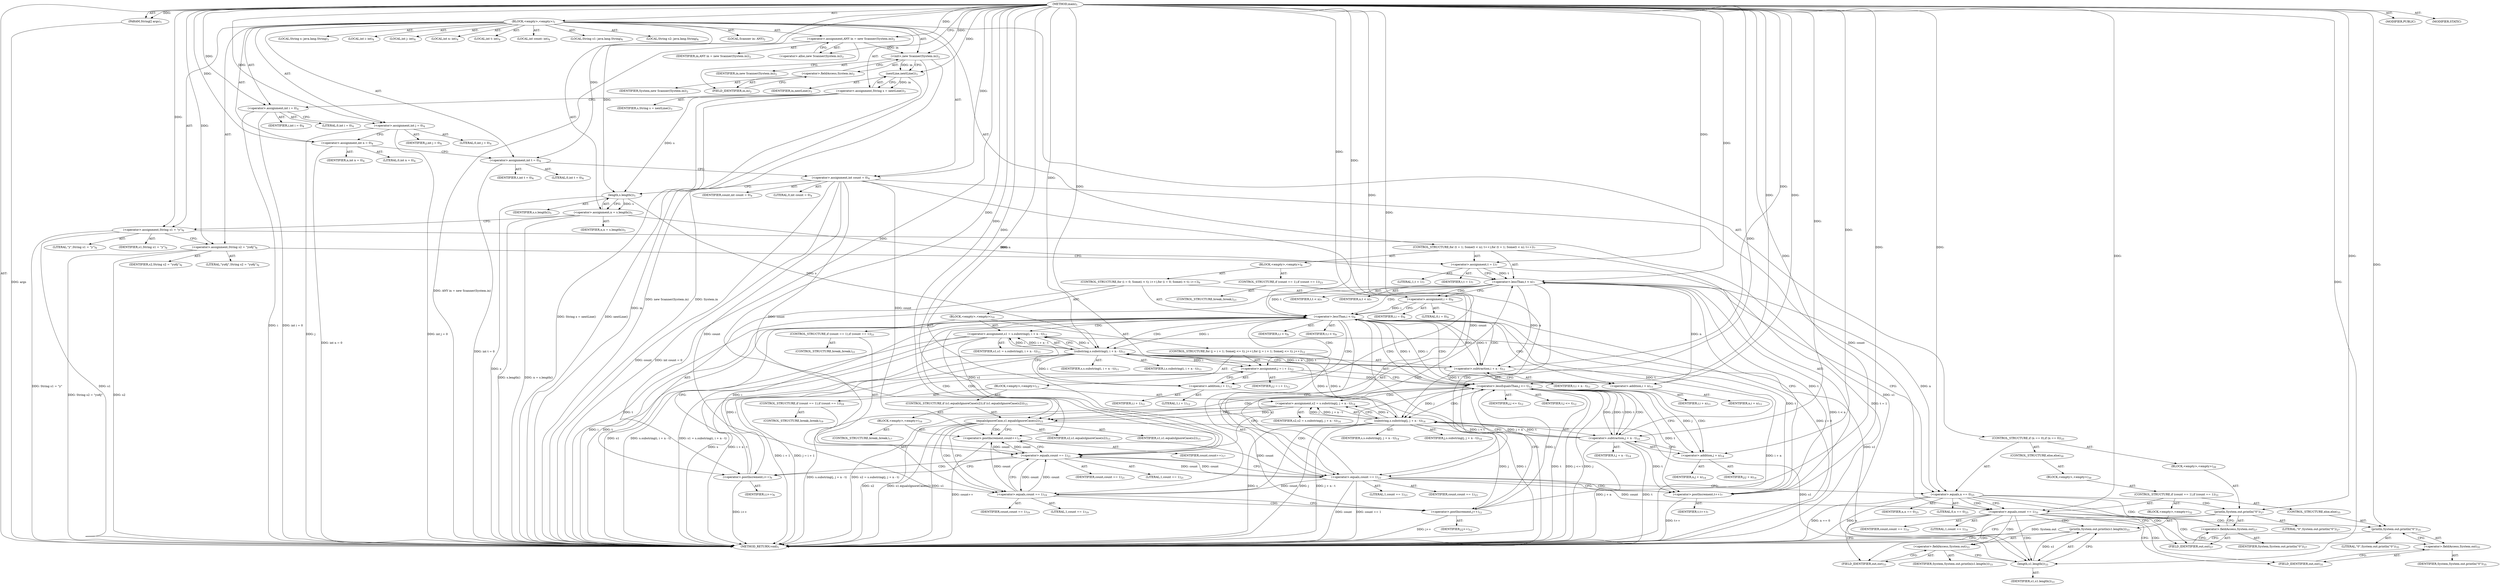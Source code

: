 digraph "main" {  
"19" [label = <(METHOD,main)<SUB>1</SUB>> ]
"20" [label = <(PARAM,String[] args)<SUB>1</SUB>> ]
"21" [label = <(BLOCK,&lt;empty&gt;,&lt;empty&gt;)<SUB>1</SUB>> ]
"4" [label = <(LOCAL,Scanner in: ANY)<SUB>2</SUB>> ]
"22" [label = <(&lt;operator&gt;.assignment,ANY in = new Scanner(System.in))<SUB>2</SUB>> ]
"23" [label = <(IDENTIFIER,in,ANY in = new Scanner(System.in))<SUB>2</SUB>> ]
"24" [label = <(&lt;operator&gt;.alloc,new Scanner(System.in))<SUB>2</SUB>> ]
"25" [label = <(&lt;init&gt;,new Scanner(System.in))<SUB>2</SUB>> ]
"3" [label = <(IDENTIFIER,in,new Scanner(System.in))<SUB>2</SUB>> ]
"26" [label = <(&lt;operator&gt;.fieldAccess,System.in)<SUB>2</SUB>> ]
"27" [label = <(IDENTIFIER,System,new Scanner(System.in))<SUB>2</SUB>> ]
"28" [label = <(FIELD_IDENTIFIER,in,in)<SUB>2</SUB>> ]
"29" [label = <(LOCAL,String s: java.lang.String)<SUB>3</SUB>> ]
"30" [label = <(&lt;operator&gt;.assignment,String s = nextLine())<SUB>3</SUB>> ]
"31" [label = <(IDENTIFIER,s,String s = nextLine())<SUB>3</SUB>> ]
"32" [label = <(nextLine,nextLine())<SUB>3</SUB>> ]
"33" [label = <(IDENTIFIER,in,nextLine())<SUB>3</SUB>> ]
"34" [label = <(LOCAL,int i: int)<SUB>4</SUB>> ]
"35" [label = <(LOCAL,int j: int)<SUB>4</SUB>> ]
"36" [label = <(LOCAL,int n: int)<SUB>4</SUB>> ]
"37" [label = <(LOCAL,int t: int)<SUB>4</SUB>> ]
"38" [label = <(LOCAL,int count: int)<SUB>4</SUB>> ]
"39" [label = <(&lt;operator&gt;.assignment,int i = 0)<SUB>4</SUB>> ]
"40" [label = <(IDENTIFIER,i,int i = 0)<SUB>4</SUB>> ]
"41" [label = <(LITERAL,0,int i = 0)<SUB>4</SUB>> ]
"42" [label = <(&lt;operator&gt;.assignment,int j = 0)<SUB>4</SUB>> ]
"43" [label = <(IDENTIFIER,j,int j = 0)<SUB>4</SUB>> ]
"44" [label = <(LITERAL,0,int j = 0)<SUB>4</SUB>> ]
"45" [label = <(&lt;operator&gt;.assignment,int n = 0)<SUB>4</SUB>> ]
"46" [label = <(IDENTIFIER,n,int n = 0)<SUB>4</SUB>> ]
"47" [label = <(LITERAL,0,int n = 0)<SUB>4</SUB>> ]
"48" [label = <(&lt;operator&gt;.assignment,int t = 0)<SUB>4</SUB>> ]
"49" [label = <(IDENTIFIER,t,int t = 0)<SUB>4</SUB>> ]
"50" [label = <(LITERAL,0,int t = 0)<SUB>4</SUB>> ]
"51" [label = <(&lt;operator&gt;.assignment,int count = 0)<SUB>4</SUB>> ]
"52" [label = <(IDENTIFIER,count,int count = 0)<SUB>4</SUB>> ]
"53" [label = <(LITERAL,0,int count = 0)<SUB>4</SUB>> ]
"54" [label = <(&lt;operator&gt;.assignment,n = s.length())<SUB>5</SUB>> ]
"55" [label = <(IDENTIFIER,n,n = s.length())<SUB>5</SUB>> ]
"56" [label = <(length,s.length())<SUB>5</SUB>> ]
"57" [label = <(IDENTIFIER,s,s.length())<SUB>5</SUB>> ]
"58" [label = <(LOCAL,String s1: java.lang.String)<SUB>6</SUB>> ]
"59" [label = <(LOCAL,String s2: java.lang.String)<SUB>6</SUB>> ]
"60" [label = <(&lt;operator&gt;.assignment,String s1 = &quot;y&quot;)<SUB>6</SUB>> ]
"61" [label = <(IDENTIFIER,s1,String s1 = &quot;y&quot;)<SUB>6</SUB>> ]
"62" [label = <(LITERAL,&quot;y&quot;,String s1 = &quot;y&quot;)<SUB>6</SUB>> ]
"63" [label = <(&lt;operator&gt;.assignment,String s2 = &quot;yu6j&quot;)<SUB>6</SUB>> ]
"64" [label = <(IDENTIFIER,s2,String s2 = &quot;yu6j&quot;)<SUB>6</SUB>> ]
"65" [label = <(LITERAL,&quot;yu6j&quot;,String s2 = &quot;yu6j&quot;)<SUB>6</SUB>> ]
"66" [label = <(CONTROL_STRUCTURE,for (t = 1; Some(t &lt; n); t++),for (t = 1; Some(t &lt; n); t++))<SUB>7</SUB>> ]
"67" [label = <(&lt;operator&gt;.assignment,t = 1)<SUB>7</SUB>> ]
"68" [label = <(IDENTIFIER,t,t = 1)<SUB>7</SUB>> ]
"69" [label = <(LITERAL,1,t = 1)<SUB>7</SUB>> ]
"70" [label = <(&lt;operator&gt;.lessThan,t &lt; n)<SUB>7</SUB>> ]
"71" [label = <(IDENTIFIER,t,t &lt; n)<SUB>7</SUB>> ]
"72" [label = <(IDENTIFIER,n,t &lt; n)<SUB>7</SUB>> ]
"73" [label = <(&lt;operator&gt;.postIncrement,t++)<SUB>7</SUB>> ]
"74" [label = <(IDENTIFIER,t,t++)<SUB>7</SUB>> ]
"75" [label = <(BLOCK,&lt;empty&gt;,&lt;empty&gt;)<SUB>8</SUB>> ]
"76" [label = <(CONTROL_STRUCTURE,for (i = 0; Some(i &lt; t); i++),for (i = 0; Some(i &lt; t); i++))<SUB>9</SUB>> ]
"77" [label = <(&lt;operator&gt;.assignment,i = 0)<SUB>9</SUB>> ]
"78" [label = <(IDENTIFIER,i,i = 0)<SUB>9</SUB>> ]
"79" [label = <(LITERAL,0,i = 0)<SUB>9</SUB>> ]
"80" [label = <(&lt;operator&gt;.lessThan,i &lt; t)<SUB>9</SUB>> ]
"81" [label = <(IDENTIFIER,i,i &lt; t)<SUB>9</SUB>> ]
"82" [label = <(IDENTIFIER,t,i &lt; t)<SUB>9</SUB>> ]
"83" [label = <(&lt;operator&gt;.postIncrement,i++)<SUB>9</SUB>> ]
"84" [label = <(IDENTIFIER,i,i++)<SUB>9</SUB>> ]
"85" [label = <(BLOCK,&lt;empty&gt;,&lt;empty&gt;)<SUB>10</SUB>> ]
"86" [label = <(&lt;operator&gt;.assignment,s1 = s.substring(i, i + n - t))<SUB>11</SUB>> ]
"87" [label = <(IDENTIFIER,s1,s1 = s.substring(i, i + n - t))<SUB>11</SUB>> ]
"88" [label = <(substring,s.substring(i, i + n - t))<SUB>11</SUB>> ]
"89" [label = <(IDENTIFIER,s,s.substring(i, i + n - t))<SUB>11</SUB>> ]
"90" [label = <(IDENTIFIER,i,s.substring(i, i + n - t))<SUB>11</SUB>> ]
"91" [label = <(&lt;operator&gt;.subtraction,i + n - t)<SUB>11</SUB>> ]
"92" [label = <(&lt;operator&gt;.addition,i + n)<SUB>11</SUB>> ]
"93" [label = <(IDENTIFIER,i,i + n)<SUB>11</SUB>> ]
"94" [label = <(IDENTIFIER,n,i + n)<SUB>11</SUB>> ]
"95" [label = <(IDENTIFIER,t,i + n - t)<SUB>11</SUB>> ]
"96" [label = <(CONTROL_STRUCTURE,for (j = i + 1; Some(j &lt;= t); j++),for (j = i + 1; Some(j &lt;= t); j++))<SUB>12</SUB>> ]
"97" [label = <(&lt;operator&gt;.assignment,j = i + 1)<SUB>12</SUB>> ]
"98" [label = <(IDENTIFIER,j,j = i + 1)<SUB>12</SUB>> ]
"99" [label = <(&lt;operator&gt;.addition,i + 1)<SUB>12</SUB>> ]
"100" [label = <(IDENTIFIER,i,i + 1)<SUB>12</SUB>> ]
"101" [label = <(LITERAL,1,i + 1)<SUB>12</SUB>> ]
"102" [label = <(&lt;operator&gt;.lessEqualsThan,j &lt;= t)<SUB>12</SUB>> ]
"103" [label = <(IDENTIFIER,j,j &lt;= t)<SUB>12</SUB>> ]
"104" [label = <(IDENTIFIER,t,j &lt;= t)<SUB>12</SUB>> ]
"105" [label = <(&lt;operator&gt;.postIncrement,j++)<SUB>12</SUB>> ]
"106" [label = <(IDENTIFIER,j,j++)<SUB>12</SUB>> ]
"107" [label = <(BLOCK,&lt;empty&gt;,&lt;empty&gt;)<SUB>13</SUB>> ]
"108" [label = <(&lt;operator&gt;.assignment,s2 = s.substring(j, j + n - t))<SUB>14</SUB>> ]
"109" [label = <(IDENTIFIER,s2,s2 = s.substring(j, j + n - t))<SUB>14</SUB>> ]
"110" [label = <(substring,s.substring(j, j + n - t))<SUB>14</SUB>> ]
"111" [label = <(IDENTIFIER,s,s.substring(j, j + n - t))<SUB>14</SUB>> ]
"112" [label = <(IDENTIFIER,j,s.substring(j, j + n - t))<SUB>14</SUB>> ]
"113" [label = <(&lt;operator&gt;.subtraction,j + n - t)<SUB>14</SUB>> ]
"114" [label = <(&lt;operator&gt;.addition,j + n)<SUB>14</SUB>> ]
"115" [label = <(IDENTIFIER,j,j + n)<SUB>14</SUB>> ]
"116" [label = <(IDENTIFIER,n,j + n)<SUB>14</SUB>> ]
"117" [label = <(IDENTIFIER,t,j + n - t)<SUB>14</SUB>> ]
"118" [label = <(CONTROL_STRUCTURE,if (s1.equalsIgnoreCase(s2)),if (s1.equalsIgnoreCase(s2)))<SUB>15</SUB>> ]
"119" [label = <(equalsIgnoreCase,s1.equalsIgnoreCase(s2))<SUB>15</SUB>> ]
"120" [label = <(IDENTIFIER,s1,s1.equalsIgnoreCase(s2))<SUB>15</SUB>> ]
"121" [label = <(IDENTIFIER,s2,s1.equalsIgnoreCase(s2))<SUB>15</SUB>> ]
"122" [label = <(BLOCK,&lt;empty&gt;,&lt;empty&gt;)<SUB>16</SUB>> ]
"123" [label = <(&lt;operator&gt;.postIncrement,count++)<SUB>17</SUB>> ]
"124" [label = <(IDENTIFIER,count,count++)<SUB>17</SUB>> ]
"125" [label = <(CONTROL_STRUCTURE,break;,break;)<SUB>17</SUB>> ]
"126" [label = <(CONTROL_STRUCTURE,if (count == 1),if (count == 1))<SUB>19</SUB>> ]
"127" [label = <(&lt;operator&gt;.equals,count == 1)<SUB>19</SUB>> ]
"128" [label = <(IDENTIFIER,count,count == 1)<SUB>19</SUB>> ]
"129" [label = <(LITERAL,1,count == 1)<SUB>19</SUB>> ]
"130" [label = <(CONTROL_STRUCTURE,break;,break;)<SUB>19</SUB>> ]
"131" [label = <(CONTROL_STRUCTURE,if (count == 1),if (count == 1))<SUB>21</SUB>> ]
"132" [label = <(&lt;operator&gt;.equals,count == 1)<SUB>21</SUB>> ]
"133" [label = <(IDENTIFIER,count,count == 1)<SUB>21</SUB>> ]
"134" [label = <(LITERAL,1,count == 1)<SUB>21</SUB>> ]
"135" [label = <(CONTROL_STRUCTURE,break;,break;)<SUB>21</SUB>> ]
"136" [label = <(CONTROL_STRUCTURE,if (count == 1),if (count == 1))<SUB>23</SUB>> ]
"137" [label = <(&lt;operator&gt;.equals,count == 1)<SUB>23</SUB>> ]
"138" [label = <(IDENTIFIER,count,count == 1)<SUB>23</SUB>> ]
"139" [label = <(LITERAL,1,count == 1)<SUB>23</SUB>> ]
"140" [label = <(CONTROL_STRUCTURE,break;,break;)<SUB>23</SUB>> ]
"141" [label = <(CONTROL_STRUCTURE,if (n == 0),if (n == 0))<SUB>25</SUB>> ]
"142" [label = <(&lt;operator&gt;.equals,n == 0)<SUB>25</SUB>> ]
"143" [label = <(IDENTIFIER,n,n == 0)<SUB>25</SUB>> ]
"144" [label = <(LITERAL,0,n == 0)<SUB>25</SUB>> ]
"145" [label = <(BLOCK,&lt;empty&gt;,&lt;empty&gt;)<SUB>26</SUB>> ]
"146" [label = <(println,System.out.println(&quot;0&quot;))<SUB>27</SUB>> ]
"147" [label = <(&lt;operator&gt;.fieldAccess,System.out)<SUB>27</SUB>> ]
"148" [label = <(IDENTIFIER,System,System.out.println(&quot;0&quot;))<SUB>27</SUB>> ]
"149" [label = <(FIELD_IDENTIFIER,out,out)<SUB>27</SUB>> ]
"150" [label = <(LITERAL,&quot;0&quot;,System.out.println(&quot;0&quot;))<SUB>27</SUB>> ]
"151" [label = <(CONTROL_STRUCTURE,else,else)<SUB>30</SUB>> ]
"152" [label = <(BLOCK,&lt;empty&gt;,&lt;empty&gt;)<SUB>30</SUB>> ]
"153" [label = <(CONTROL_STRUCTURE,if (count == 1),if (count == 1))<SUB>31</SUB>> ]
"154" [label = <(&lt;operator&gt;.equals,count == 1)<SUB>31</SUB>> ]
"155" [label = <(IDENTIFIER,count,count == 1)<SUB>31</SUB>> ]
"156" [label = <(LITERAL,1,count == 1)<SUB>31</SUB>> ]
"157" [label = <(BLOCK,&lt;empty&gt;,&lt;empty&gt;)<SUB>32</SUB>> ]
"158" [label = <(println,System.out.println(s1.length()))<SUB>33</SUB>> ]
"159" [label = <(&lt;operator&gt;.fieldAccess,System.out)<SUB>33</SUB>> ]
"160" [label = <(IDENTIFIER,System,System.out.println(s1.length()))<SUB>33</SUB>> ]
"161" [label = <(FIELD_IDENTIFIER,out,out)<SUB>33</SUB>> ]
"162" [label = <(length,s1.length())<SUB>33</SUB>> ]
"163" [label = <(IDENTIFIER,s1,s1.length())<SUB>33</SUB>> ]
"164" [label = <(CONTROL_STRUCTURE,else,else)<SUB>35</SUB>> ]
"165" [label = <(println,System.out.println(&quot;0&quot;))<SUB>35</SUB>> ]
"166" [label = <(&lt;operator&gt;.fieldAccess,System.out)<SUB>35</SUB>> ]
"167" [label = <(IDENTIFIER,System,System.out.println(&quot;0&quot;))<SUB>35</SUB>> ]
"168" [label = <(FIELD_IDENTIFIER,out,out)<SUB>35</SUB>> ]
"169" [label = <(LITERAL,&quot;0&quot;,System.out.println(&quot;0&quot;))<SUB>35</SUB>> ]
"170" [label = <(MODIFIER,PUBLIC)> ]
"171" [label = <(MODIFIER,STATIC)> ]
"172" [label = <(METHOD_RETURN,void)<SUB>1</SUB>> ]
  "19" -> "20"  [ label = "AST: "] 
  "19" -> "21"  [ label = "AST: "] 
  "19" -> "170"  [ label = "AST: "] 
  "19" -> "171"  [ label = "AST: "] 
  "19" -> "172"  [ label = "AST: "] 
  "21" -> "4"  [ label = "AST: "] 
  "21" -> "22"  [ label = "AST: "] 
  "21" -> "25"  [ label = "AST: "] 
  "21" -> "29"  [ label = "AST: "] 
  "21" -> "30"  [ label = "AST: "] 
  "21" -> "34"  [ label = "AST: "] 
  "21" -> "35"  [ label = "AST: "] 
  "21" -> "36"  [ label = "AST: "] 
  "21" -> "37"  [ label = "AST: "] 
  "21" -> "38"  [ label = "AST: "] 
  "21" -> "39"  [ label = "AST: "] 
  "21" -> "42"  [ label = "AST: "] 
  "21" -> "45"  [ label = "AST: "] 
  "21" -> "48"  [ label = "AST: "] 
  "21" -> "51"  [ label = "AST: "] 
  "21" -> "54"  [ label = "AST: "] 
  "21" -> "58"  [ label = "AST: "] 
  "21" -> "59"  [ label = "AST: "] 
  "21" -> "60"  [ label = "AST: "] 
  "21" -> "63"  [ label = "AST: "] 
  "21" -> "66"  [ label = "AST: "] 
  "21" -> "141"  [ label = "AST: "] 
  "22" -> "23"  [ label = "AST: "] 
  "22" -> "24"  [ label = "AST: "] 
  "25" -> "3"  [ label = "AST: "] 
  "25" -> "26"  [ label = "AST: "] 
  "26" -> "27"  [ label = "AST: "] 
  "26" -> "28"  [ label = "AST: "] 
  "30" -> "31"  [ label = "AST: "] 
  "30" -> "32"  [ label = "AST: "] 
  "32" -> "33"  [ label = "AST: "] 
  "39" -> "40"  [ label = "AST: "] 
  "39" -> "41"  [ label = "AST: "] 
  "42" -> "43"  [ label = "AST: "] 
  "42" -> "44"  [ label = "AST: "] 
  "45" -> "46"  [ label = "AST: "] 
  "45" -> "47"  [ label = "AST: "] 
  "48" -> "49"  [ label = "AST: "] 
  "48" -> "50"  [ label = "AST: "] 
  "51" -> "52"  [ label = "AST: "] 
  "51" -> "53"  [ label = "AST: "] 
  "54" -> "55"  [ label = "AST: "] 
  "54" -> "56"  [ label = "AST: "] 
  "56" -> "57"  [ label = "AST: "] 
  "60" -> "61"  [ label = "AST: "] 
  "60" -> "62"  [ label = "AST: "] 
  "63" -> "64"  [ label = "AST: "] 
  "63" -> "65"  [ label = "AST: "] 
  "66" -> "67"  [ label = "AST: "] 
  "66" -> "70"  [ label = "AST: "] 
  "66" -> "73"  [ label = "AST: "] 
  "66" -> "75"  [ label = "AST: "] 
  "67" -> "68"  [ label = "AST: "] 
  "67" -> "69"  [ label = "AST: "] 
  "70" -> "71"  [ label = "AST: "] 
  "70" -> "72"  [ label = "AST: "] 
  "73" -> "74"  [ label = "AST: "] 
  "75" -> "76"  [ label = "AST: "] 
  "75" -> "136"  [ label = "AST: "] 
  "76" -> "77"  [ label = "AST: "] 
  "76" -> "80"  [ label = "AST: "] 
  "76" -> "83"  [ label = "AST: "] 
  "76" -> "85"  [ label = "AST: "] 
  "77" -> "78"  [ label = "AST: "] 
  "77" -> "79"  [ label = "AST: "] 
  "80" -> "81"  [ label = "AST: "] 
  "80" -> "82"  [ label = "AST: "] 
  "83" -> "84"  [ label = "AST: "] 
  "85" -> "86"  [ label = "AST: "] 
  "85" -> "96"  [ label = "AST: "] 
  "85" -> "131"  [ label = "AST: "] 
  "86" -> "87"  [ label = "AST: "] 
  "86" -> "88"  [ label = "AST: "] 
  "88" -> "89"  [ label = "AST: "] 
  "88" -> "90"  [ label = "AST: "] 
  "88" -> "91"  [ label = "AST: "] 
  "91" -> "92"  [ label = "AST: "] 
  "91" -> "95"  [ label = "AST: "] 
  "92" -> "93"  [ label = "AST: "] 
  "92" -> "94"  [ label = "AST: "] 
  "96" -> "97"  [ label = "AST: "] 
  "96" -> "102"  [ label = "AST: "] 
  "96" -> "105"  [ label = "AST: "] 
  "96" -> "107"  [ label = "AST: "] 
  "97" -> "98"  [ label = "AST: "] 
  "97" -> "99"  [ label = "AST: "] 
  "99" -> "100"  [ label = "AST: "] 
  "99" -> "101"  [ label = "AST: "] 
  "102" -> "103"  [ label = "AST: "] 
  "102" -> "104"  [ label = "AST: "] 
  "105" -> "106"  [ label = "AST: "] 
  "107" -> "108"  [ label = "AST: "] 
  "107" -> "118"  [ label = "AST: "] 
  "107" -> "126"  [ label = "AST: "] 
  "108" -> "109"  [ label = "AST: "] 
  "108" -> "110"  [ label = "AST: "] 
  "110" -> "111"  [ label = "AST: "] 
  "110" -> "112"  [ label = "AST: "] 
  "110" -> "113"  [ label = "AST: "] 
  "113" -> "114"  [ label = "AST: "] 
  "113" -> "117"  [ label = "AST: "] 
  "114" -> "115"  [ label = "AST: "] 
  "114" -> "116"  [ label = "AST: "] 
  "118" -> "119"  [ label = "AST: "] 
  "118" -> "122"  [ label = "AST: "] 
  "119" -> "120"  [ label = "AST: "] 
  "119" -> "121"  [ label = "AST: "] 
  "122" -> "123"  [ label = "AST: "] 
  "122" -> "125"  [ label = "AST: "] 
  "123" -> "124"  [ label = "AST: "] 
  "126" -> "127"  [ label = "AST: "] 
  "126" -> "130"  [ label = "AST: "] 
  "127" -> "128"  [ label = "AST: "] 
  "127" -> "129"  [ label = "AST: "] 
  "131" -> "132"  [ label = "AST: "] 
  "131" -> "135"  [ label = "AST: "] 
  "132" -> "133"  [ label = "AST: "] 
  "132" -> "134"  [ label = "AST: "] 
  "136" -> "137"  [ label = "AST: "] 
  "136" -> "140"  [ label = "AST: "] 
  "137" -> "138"  [ label = "AST: "] 
  "137" -> "139"  [ label = "AST: "] 
  "141" -> "142"  [ label = "AST: "] 
  "141" -> "145"  [ label = "AST: "] 
  "141" -> "151"  [ label = "AST: "] 
  "142" -> "143"  [ label = "AST: "] 
  "142" -> "144"  [ label = "AST: "] 
  "145" -> "146"  [ label = "AST: "] 
  "146" -> "147"  [ label = "AST: "] 
  "146" -> "150"  [ label = "AST: "] 
  "147" -> "148"  [ label = "AST: "] 
  "147" -> "149"  [ label = "AST: "] 
  "151" -> "152"  [ label = "AST: "] 
  "152" -> "153"  [ label = "AST: "] 
  "153" -> "154"  [ label = "AST: "] 
  "153" -> "157"  [ label = "AST: "] 
  "153" -> "164"  [ label = "AST: "] 
  "154" -> "155"  [ label = "AST: "] 
  "154" -> "156"  [ label = "AST: "] 
  "157" -> "158"  [ label = "AST: "] 
  "158" -> "159"  [ label = "AST: "] 
  "158" -> "162"  [ label = "AST: "] 
  "159" -> "160"  [ label = "AST: "] 
  "159" -> "161"  [ label = "AST: "] 
  "162" -> "163"  [ label = "AST: "] 
  "164" -> "165"  [ label = "AST: "] 
  "165" -> "166"  [ label = "AST: "] 
  "165" -> "169"  [ label = "AST: "] 
  "166" -> "167"  [ label = "AST: "] 
  "166" -> "168"  [ label = "AST: "] 
  "22" -> "28"  [ label = "CFG: "] 
  "25" -> "32"  [ label = "CFG: "] 
  "30" -> "39"  [ label = "CFG: "] 
  "39" -> "42"  [ label = "CFG: "] 
  "42" -> "45"  [ label = "CFG: "] 
  "45" -> "48"  [ label = "CFG: "] 
  "48" -> "51"  [ label = "CFG: "] 
  "51" -> "56"  [ label = "CFG: "] 
  "54" -> "60"  [ label = "CFG: "] 
  "60" -> "63"  [ label = "CFG: "] 
  "63" -> "67"  [ label = "CFG: "] 
  "24" -> "22"  [ label = "CFG: "] 
  "26" -> "25"  [ label = "CFG: "] 
  "32" -> "30"  [ label = "CFG: "] 
  "56" -> "54"  [ label = "CFG: "] 
  "67" -> "70"  [ label = "CFG: "] 
  "70" -> "77"  [ label = "CFG: "] 
  "70" -> "142"  [ label = "CFG: "] 
  "73" -> "70"  [ label = "CFG: "] 
  "142" -> "149"  [ label = "CFG: "] 
  "142" -> "154"  [ label = "CFG: "] 
  "28" -> "26"  [ label = "CFG: "] 
  "146" -> "172"  [ label = "CFG: "] 
  "77" -> "80"  [ label = "CFG: "] 
  "80" -> "92"  [ label = "CFG: "] 
  "80" -> "137"  [ label = "CFG: "] 
  "83" -> "80"  [ label = "CFG: "] 
  "137" -> "142"  [ label = "CFG: "] 
  "137" -> "73"  [ label = "CFG: "] 
  "147" -> "146"  [ label = "CFG: "] 
  "86" -> "99"  [ label = "CFG: "] 
  "149" -> "147"  [ label = "CFG: "] 
  "154" -> "161"  [ label = "CFG: "] 
  "154" -> "168"  [ label = "CFG: "] 
  "88" -> "86"  [ label = "CFG: "] 
  "97" -> "102"  [ label = "CFG: "] 
  "102" -> "114"  [ label = "CFG: "] 
  "102" -> "132"  [ label = "CFG: "] 
  "105" -> "102"  [ label = "CFG: "] 
  "132" -> "137"  [ label = "CFG: "] 
  "132" -> "83"  [ label = "CFG: "] 
  "158" -> "172"  [ label = "CFG: "] 
  "165" -> "172"  [ label = "CFG: "] 
  "91" -> "88"  [ label = "CFG: "] 
  "99" -> "97"  [ label = "CFG: "] 
  "108" -> "119"  [ label = "CFG: "] 
  "159" -> "162"  [ label = "CFG: "] 
  "162" -> "158"  [ label = "CFG: "] 
  "166" -> "165"  [ label = "CFG: "] 
  "92" -> "91"  [ label = "CFG: "] 
  "110" -> "108"  [ label = "CFG: "] 
  "119" -> "123"  [ label = "CFG: "] 
  "119" -> "127"  [ label = "CFG: "] 
  "127" -> "132"  [ label = "CFG: "] 
  "127" -> "105"  [ label = "CFG: "] 
  "161" -> "159"  [ label = "CFG: "] 
  "168" -> "166"  [ label = "CFG: "] 
  "113" -> "110"  [ label = "CFG: "] 
  "123" -> "132"  [ label = "CFG: "] 
  "114" -> "113"  [ label = "CFG: "] 
  "19" -> "24"  [ label = "CFG: "] 
  "20" -> "172"  [ label = "DDG: args"] 
  "22" -> "172"  [ label = "DDG: ANY in = new Scanner(System.in)"] 
  "25" -> "172"  [ label = "DDG: System.in"] 
  "25" -> "172"  [ label = "DDG: new Scanner(System.in)"] 
  "32" -> "172"  [ label = "DDG: in"] 
  "30" -> "172"  [ label = "DDG: nextLine()"] 
  "30" -> "172"  [ label = "DDG: String s = nextLine()"] 
  "39" -> "172"  [ label = "DDG: i"] 
  "39" -> "172"  [ label = "DDG: int i = 0"] 
  "42" -> "172"  [ label = "DDG: j"] 
  "42" -> "172"  [ label = "DDG: int j = 0"] 
  "45" -> "172"  [ label = "DDG: int n = 0"] 
  "48" -> "172"  [ label = "DDG: int t = 0"] 
  "51" -> "172"  [ label = "DDG: count"] 
  "51" -> "172"  [ label = "DDG: int count = 0"] 
  "56" -> "172"  [ label = "DDG: s"] 
  "54" -> "172"  [ label = "DDG: s.length()"] 
  "54" -> "172"  [ label = "DDG: n = s.length()"] 
  "60" -> "172"  [ label = "DDG: s1"] 
  "60" -> "172"  [ label = "DDG: String s1 = &quot;y&quot;"] 
  "63" -> "172"  [ label = "DDG: s2"] 
  "63" -> "172"  [ label = "DDG: String s2 = &quot;yu6j&quot;"] 
  "67" -> "172"  [ label = "DDG: t = 1"] 
  "70" -> "172"  [ label = "DDG: t"] 
  "70" -> "172"  [ label = "DDG: t &lt; n"] 
  "77" -> "172"  [ label = "DDG: i = 0"] 
  "80" -> "172"  [ label = "DDG: i"] 
  "80" -> "172"  [ label = "DDG: t"] 
  "80" -> "172"  [ label = "DDG: i &lt; t"] 
  "86" -> "172"  [ label = "DDG: s1"] 
  "88" -> "172"  [ label = "DDG: s"] 
  "91" -> "172"  [ label = "DDG: i + n"] 
  "88" -> "172"  [ label = "DDG: i + n - t"] 
  "86" -> "172"  [ label = "DDG: s.substring(i, i + n - t)"] 
  "86" -> "172"  [ label = "DDG: s1 = s.substring(i, i + n - t)"] 
  "99" -> "172"  [ label = "DDG: i"] 
  "97" -> "172"  [ label = "DDG: i + 1"] 
  "97" -> "172"  [ label = "DDG: j = i + 1"] 
  "102" -> "172"  [ label = "DDG: j"] 
  "102" -> "172"  [ label = "DDG: t"] 
  "102" -> "172"  [ label = "DDG: j &lt;= t"] 
  "110" -> "172"  [ label = "DDG: s"] 
  "110" -> "172"  [ label = "DDG: j"] 
  "113" -> "172"  [ label = "DDG: j + n"] 
  "113" -> "172"  [ label = "DDG: t"] 
  "110" -> "172"  [ label = "DDG: j + n - t"] 
  "108" -> "172"  [ label = "DDG: s.substring(j, j + n - t)"] 
  "108" -> "172"  [ label = "DDG: s2 = s.substring(j, j + n - t)"] 
  "119" -> "172"  [ label = "DDG: s1"] 
  "119" -> "172"  [ label = "DDG: s2"] 
  "119" -> "172"  [ label = "DDG: s1.equalsIgnoreCase(s2)"] 
  "105" -> "172"  [ label = "DDG: j++"] 
  "123" -> "172"  [ label = "DDG: count++"] 
  "83" -> "172"  [ label = "DDG: i++"] 
  "137" -> "172"  [ label = "DDG: count"] 
  "137" -> "172"  [ label = "DDG: count == 1"] 
  "73" -> "172"  [ label = "DDG: t++"] 
  "142" -> "172"  [ label = "DDG: n"] 
  "142" -> "172"  [ label = "DDG: n == 0"] 
  "146" -> "172"  [ label = "DDG: System.out"] 
  "19" -> "20"  [ label = "DDG: "] 
  "19" -> "22"  [ label = "DDG: "] 
  "32" -> "30"  [ label = "DDG: in"] 
  "19" -> "39"  [ label = "DDG: "] 
  "19" -> "42"  [ label = "DDG: "] 
  "19" -> "45"  [ label = "DDG: "] 
  "19" -> "48"  [ label = "DDG: "] 
  "19" -> "51"  [ label = "DDG: "] 
  "56" -> "54"  [ label = "DDG: s"] 
  "19" -> "60"  [ label = "DDG: "] 
  "19" -> "63"  [ label = "DDG: "] 
  "22" -> "25"  [ label = "DDG: in"] 
  "19" -> "25"  [ label = "DDG: "] 
  "19" -> "67"  [ label = "DDG: "] 
  "25" -> "32"  [ label = "DDG: in"] 
  "19" -> "32"  [ label = "DDG: "] 
  "30" -> "56"  [ label = "DDG: s"] 
  "19" -> "56"  [ label = "DDG: "] 
  "67" -> "70"  [ label = "DDG: t"] 
  "73" -> "70"  [ label = "DDG: t"] 
  "19" -> "70"  [ label = "DDG: "] 
  "54" -> "70"  [ label = "DDG: n"] 
  "80" -> "73"  [ label = "DDG: t"] 
  "102" -> "73"  [ label = "DDG: t"] 
  "113" -> "73"  [ label = "DDG: t"] 
  "19" -> "73"  [ label = "DDG: "] 
  "70" -> "142"  [ label = "DDG: n"] 
  "19" -> "142"  [ label = "DDG: "] 
  "19" -> "77"  [ label = "DDG: "] 
  "19" -> "146"  [ label = "DDG: "] 
  "77" -> "80"  [ label = "DDG: i"] 
  "83" -> "80"  [ label = "DDG: i"] 
  "19" -> "80"  [ label = "DDG: "] 
  "70" -> "80"  [ label = "DDG: t"] 
  "102" -> "80"  [ label = "DDG: t"] 
  "113" -> "80"  [ label = "DDG: t"] 
  "19" -> "83"  [ label = "DDG: "] 
  "88" -> "83"  [ label = "DDG: i"] 
  "88" -> "86"  [ label = "DDG: s"] 
  "88" -> "86"  [ label = "DDG: i"] 
  "88" -> "86"  [ label = "DDG: i + n - t"] 
  "51" -> "137"  [ label = "DDG: count"] 
  "132" -> "137"  [ label = "DDG: count"] 
  "19" -> "137"  [ label = "DDG: "] 
  "88" -> "97"  [ label = "DDG: i"] 
  "19" -> "97"  [ label = "DDG: "] 
  "51" -> "154"  [ label = "DDG: count"] 
  "137" -> "154"  [ label = "DDG: count"] 
  "19" -> "154"  [ label = "DDG: "] 
  "56" -> "88"  [ label = "DDG: s"] 
  "110" -> "88"  [ label = "DDG: s"] 
  "19" -> "88"  [ label = "DDG: "] 
  "80" -> "88"  [ label = "DDG: i"] 
  "91" -> "88"  [ label = "DDG: i + n"] 
  "91" -> "88"  [ label = "DDG: t"] 
  "97" -> "102"  [ label = "DDG: j"] 
  "105" -> "102"  [ label = "DDG: j"] 
  "19" -> "102"  [ label = "DDG: "] 
  "91" -> "102"  [ label = "DDG: t"] 
  "113" -> "102"  [ label = "DDG: t"] 
  "110" -> "105"  [ label = "DDG: j"] 
  "19" -> "105"  [ label = "DDG: "] 
  "110" -> "108"  [ label = "DDG: s"] 
  "110" -> "108"  [ label = "DDG: j"] 
  "110" -> "108"  [ label = "DDG: j + n - t"] 
  "51" -> "132"  [ label = "DDG: count"] 
  "127" -> "132"  [ label = "DDG: count"] 
  "123" -> "132"  [ label = "DDG: count"] 
  "137" -> "132"  [ label = "DDG: count"] 
  "19" -> "132"  [ label = "DDG: "] 
  "162" -> "158"  [ label = "DDG: s1"] 
  "19" -> "165"  [ label = "DDG: "] 
  "80" -> "91"  [ label = "DDG: i"] 
  "19" -> "91"  [ label = "DDG: "] 
  "70" -> "91"  [ label = "DDG: n"] 
  "80" -> "91"  [ label = "DDG: t"] 
  "88" -> "99"  [ label = "DDG: i"] 
  "19" -> "99"  [ label = "DDG: "] 
  "60" -> "162"  [ label = "DDG: s1"] 
  "86" -> "162"  [ label = "DDG: s1"] 
  "119" -> "162"  [ label = "DDG: s1"] 
  "19" -> "162"  [ label = "DDG: "] 
  "80" -> "92"  [ label = "DDG: i"] 
  "19" -> "92"  [ label = "DDG: "] 
  "70" -> "92"  [ label = "DDG: n"] 
  "88" -> "110"  [ label = "DDG: s"] 
  "19" -> "110"  [ label = "DDG: "] 
  "102" -> "110"  [ label = "DDG: j"] 
  "113" -> "110"  [ label = "DDG: j + n"] 
  "113" -> "110"  [ label = "DDG: t"] 
  "86" -> "119"  [ label = "DDG: s1"] 
  "19" -> "119"  [ label = "DDG: "] 
  "108" -> "119"  [ label = "DDG: s2"] 
  "51" -> "127"  [ label = "DDG: count"] 
  "132" -> "127"  [ label = "DDG: count"] 
  "137" -> "127"  [ label = "DDG: count"] 
  "19" -> "127"  [ label = "DDG: "] 
  "102" -> "113"  [ label = "DDG: j"] 
  "19" -> "113"  [ label = "DDG: "] 
  "102" -> "113"  [ label = "DDG: t"] 
  "51" -> "123"  [ label = "DDG: count"] 
  "127" -> "123"  [ label = "DDG: count"] 
  "132" -> "123"  [ label = "DDG: count"] 
  "137" -> "123"  [ label = "DDG: count"] 
  "19" -> "123"  [ label = "DDG: "] 
  "102" -> "114"  [ label = "DDG: j"] 
  "19" -> "114"  [ label = "DDG: "] 
  "70" -> "77"  [ label = "CDG: "] 
  "70" -> "137"  [ label = "CDG: "] 
  "70" -> "80"  [ label = "CDG: "] 
  "142" -> "154"  [ label = "CDG: "] 
  "142" -> "146"  [ label = "CDG: "] 
  "142" -> "149"  [ label = "CDG: "] 
  "142" -> "147"  [ label = "CDG: "] 
  "80" -> "99"  [ label = "CDG: "] 
  "80" -> "102"  [ label = "CDG: "] 
  "80" -> "132"  [ label = "CDG: "] 
  "80" -> "92"  [ label = "CDG: "] 
  "80" -> "97"  [ label = "CDG: "] 
  "80" -> "91"  [ label = "CDG: "] 
  "80" -> "88"  [ label = "CDG: "] 
  "80" -> "86"  [ label = "CDG: "] 
  "137" -> "73"  [ label = "CDG: "] 
  "137" -> "70"  [ label = "CDG: "] 
  "154" -> "161"  [ label = "CDG: "] 
  "154" -> "166"  [ label = "CDG: "] 
  "154" -> "162"  [ label = "CDG: "] 
  "154" -> "168"  [ label = "CDG: "] 
  "154" -> "159"  [ label = "CDG: "] 
  "154" -> "165"  [ label = "CDG: "] 
  "154" -> "158"  [ label = "CDG: "] 
  "102" -> "113"  [ label = "CDG: "] 
  "102" -> "114"  [ label = "CDG: "] 
  "102" -> "119"  [ label = "CDG: "] 
  "102" -> "110"  [ label = "CDG: "] 
  "102" -> "108"  [ label = "CDG: "] 
  "132" -> "80"  [ label = "CDG: "] 
  "132" -> "83"  [ label = "CDG: "] 
  "119" -> "123"  [ label = "CDG: "] 
  "119" -> "127"  [ label = "CDG: "] 
  "127" -> "102"  [ label = "CDG: "] 
  "127" -> "105"  [ label = "CDG: "] 
}
